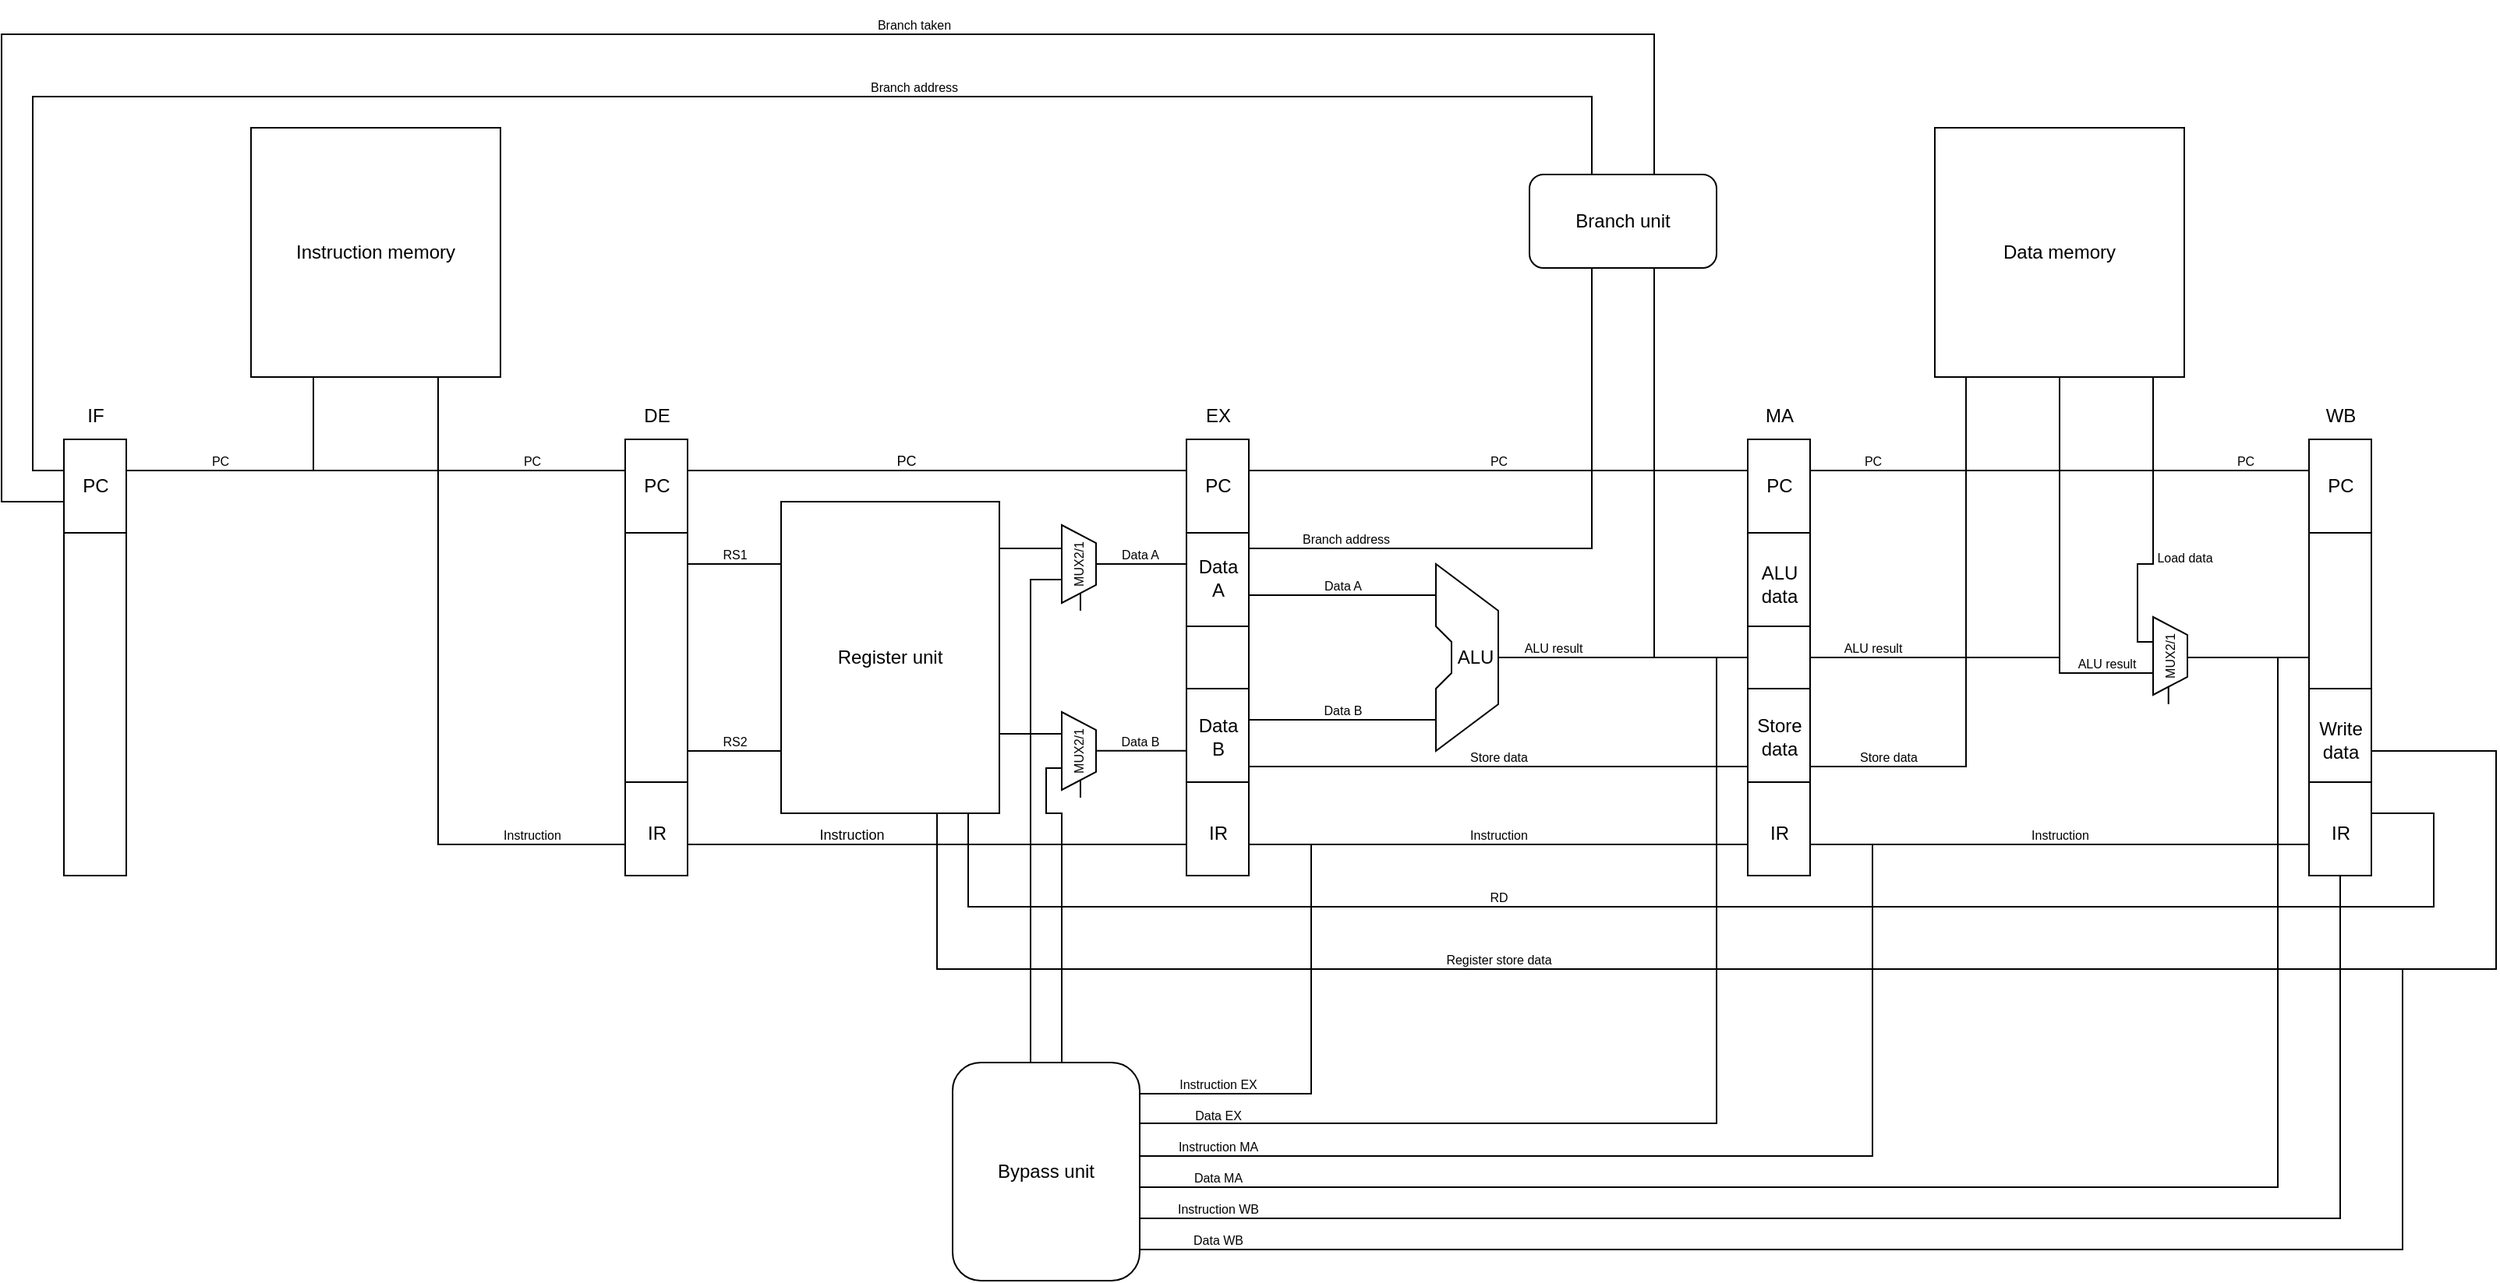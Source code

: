 <mxfile version="21.4.0" type="device">
  <diagram name="Page-1" id="dkRdcyzWB-hq2_BkCbYh">
    <mxGraphModel dx="464" dy="275" grid="1" gridSize="10" guides="1" tooltips="1" connect="1" arrows="1" fold="1" page="1" pageScale="3" pageWidth="1169" pageHeight="827" math="0" shadow="0">
      <root>
        <mxCell id="0" />
        <mxCell id="1" parent="0" />
        <mxCell id="Cf3jVZnJyaWvzG3tm_rI-6" value="Instruction memory" style="rounded=0;whiteSpace=wrap;html=1;" parent="1" vertex="1">
          <mxGeometry x="200" y="120" width="160" height="160" as="geometry" />
        </mxCell>
        <mxCell id="Cf3jVZnJyaWvzG3tm_rI-7" value="" style="rounded=0;whiteSpace=wrap;html=1;" parent="1" vertex="1">
          <mxGeometry x="80" y="320" width="40" height="280" as="geometry" />
        </mxCell>
        <mxCell id="Cf3jVZnJyaWvzG3tm_rI-8" value="" style="rounded=0;whiteSpace=wrap;html=1;" parent="1" vertex="1">
          <mxGeometry x="440" y="320" width="40" height="280" as="geometry" />
        </mxCell>
        <mxCell id="Cf3jVZnJyaWvzG3tm_rI-9" value="" style="rounded=0;whiteSpace=wrap;html=1;" parent="1" vertex="1">
          <mxGeometry x="800" y="320" width="40" height="280" as="geometry" />
        </mxCell>
        <mxCell id="Cf3jVZnJyaWvzG3tm_rI-10" value="" style="rounded=0;whiteSpace=wrap;html=1;" parent="1" vertex="1">
          <mxGeometry x="1160" y="320" width="40" height="280" as="geometry" />
        </mxCell>
        <mxCell id="Cf3jVZnJyaWvzG3tm_rI-11" value="" style="rounded=0;whiteSpace=wrap;html=1;" parent="1" vertex="1">
          <mxGeometry x="1520" y="320" width="40" height="280" as="geometry" />
        </mxCell>
        <mxCell id="Cf3jVZnJyaWvzG3tm_rI-12" value="Data memory" style="rounded=0;whiteSpace=wrap;html=1;" parent="1" vertex="1">
          <mxGeometry x="1280" y="120" width="160" height="160" as="geometry" />
        </mxCell>
        <mxCell id="Cf3jVZnJyaWvzG3tm_rI-14" value="" style="endArrow=none;html=1;rounded=0;entryX=0.25;entryY=1;entryDx=0;entryDy=0;" parent="1" target="Cf3jVZnJyaWvzG3tm_rI-6" edge="1">
          <mxGeometry width="50" height="50" relative="1" as="geometry">
            <mxPoint x="120" y="340" as="sourcePoint" />
            <mxPoint x="170" y="290" as="targetPoint" />
            <Array as="points">
              <mxPoint x="240" y="340" />
            </Array>
          </mxGeometry>
        </mxCell>
        <mxCell id="Cf3jVZnJyaWvzG3tm_rI-16" value="" style="endArrow=none;html=1;rounded=0;" parent="1" edge="1">
          <mxGeometry width="50" height="50" relative="1" as="geometry">
            <mxPoint x="440" y="580" as="sourcePoint" />
            <mxPoint x="320" y="280" as="targetPoint" />
            <Array as="points">
              <mxPoint x="320" y="580" />
            </Array>
          </mxGeometry>
        </mxCell>
        <mxCell id="Cf3jVZnJyaWvzG3tm_rI-18" value="" style="endArrow=none;html=1;rounded=0;" parent="1" edge="1">
          <mxGeometry width="50" height="50" relative="1" as="geometry">
            <mxPoint x="240" y="340" as="sourcePoint" />
            <mxPoint x="440" y="340" as="targetPoint" />
          </mxGeometry>
        </mxCell>
        <mxCell id="Cf3jVZnJyaWvzG3tm_rI-19" value="&lt;font style=&quot;font-size: 8px;&quot;&gt;PC&lt;/font&gt;" style="text;html=1;align=center;verticalAlign=middle;resizable=0;points=[];autosize=1;strokeColor=none;fillColor=none;" parent="1" vertex="1">
          <mxGeometry x="165" y="318" width="30" height="30" as="geometry" />
        </mxCell>
        <mxCell id="Cf3jVZnJyaWvzG3tm_rI-21" value="&lt;font style=&quot;font-size: 8px;&quot;&gt;PC&lt;/font&gt;" style="text;html=1;align=center;verticalAlign=middle;resizable=0;points=[];autosize=1;strokeColor=none;fillColor=none;" parent="1" vertex="1">
          <mxGeometry x="365" y="318" width="30" height="30" as="geometry" />
        </mxCell>
        <mxCell id="Cf3jVZnJyaWvzG3tm_rI-23" value="&lt;font style=&quot;font-size: 8px;&quot;&gt;Instruction&lt;/font&gt;" style="text;html=1;align=center;verticalAlign=middle;resizable=0;points=[];autosize=1;strokeColor=none;fillColor=none;" parent="1" vertex="1">
          <mxGeometry x="350" y="558" width="60" height="30" as="geometry" />
        </mxCell>
        <mxCell id="Cf3jVZnJyaWvzG3tm_rI-24" value="IF" style="text;html=1;align=center;verticalAlign=middle;resizable=0;points=[];autosize=1;strokeColor=none;fillColor=none;" parent="1" vertex="1">
          <mxGeometry x="85" y="290" width="30" height="30" as="geometry" />
        </mxCell>
        <mxCell id="Cf3jVZnJyaWvzG3tm_rI-25" value="DE" style="text;html=1;align=center;verticalAlign=middle;resizable=0;points=[];autosize=1;strokeColor=none;fillColor=none;" parent="1" vertex="1">
          <mxGeometry x="440" y="290" width="40" height="30" as="geometry" />
        </mxCell>
        <mxCell id="Cf3jVZnJyaWvzG3tm_rI-26" value="EX" style="text;html=1;align=center;verticalAlign=middle;resizable=0;points=[];autosize=1;strokeColor=none;fillColor=none;" parent="1" vertex="1">
          <mxGeometry x="800" y="290" width="40" height="30" as="geometry" />
        </mxCell>
        <mxCell id="Cf3jVZnJyaWvzG3tm_rI-27" value="MA" style="text;html=1;align=center;verticalAlign=middle;resizable=0;points=[];autosize=1;strokeColor=none;fillColor=none;" parent="1" vertex="1">
          <mxGeometry x="1160" y="290" width="40" height="30" as="geometry" />
        </mxCell>
        <mxCell id="Cf3jVZnJyaWvzG3tm_rI-28" value="WB" style="text;html=1;align=center;verticalAlign=middle;resizable=0;points=[];autosize=1;strokeColor=none;fillColor=none;" parent="1" vertex="1">
          <mxGeometry x="1520" y="290" width="40" height="30" as="geometry" />
        </mxCell>
        <mxCell id="Cf3jVZnJyaWvzG3tm_rI-29" value="Register unit" style="rounded=0;whiteSpace=wrap;html=1;" parent="1" vertex="1">
          <mxGeometry x="540" y="360" width="140" height="200" as="geometry" />
        </mxCell>
        <mxCell id="Cf3jVZnJyaWvzG3tm_rI-30" value="" style="endArrow=none;html=1;rounded=0;" parent="1" edge="1">
          <mxGeometry width="50" height="50" relative="1" as="geometry">
            <mxPoint x="480" y="340" as="sourcePoint" />
            <mxPoint x="800" y="340" as="targetPoint" />
          </mxGeometry>
        </mxCell>
        <mxCell id="Cf3jVZnJyaWvzG3tm_rI-31" value="&lt;font style=&quot;font-size: 9px;&quot;&gt;PC&lt;/font&gt;" style="text;html=1;align=center;verticalAlign=middle;resizable=0;points=[];autosize=1;strokeColor=none;fillColor=none;" parent="1" vertex="1">
          <mxGeometry x="600" y="318" width="40" height="30" as="geometry" />
        </mxCell>
        <mxCell id="Cf3jVZnJyaWvzG3tm_rI-32" value="" style="endArrow=none;html=1;rounded=0;" parent="1" edge="1">
          <mxGeometry width="50" height="50" relative="1" as="geometry">
            <mxPoint x="480" y="580" as="sourcePoint" />
            <mxPoint x="800" y="580" as="targetPoint" />
          </mxGeometry>
        </mxCell>
        <mxCell id="Cf3jVZnJyaWvzG3tm_rI-33" value="&lt;font style=&quot;font-size: 9px;&quot;&gt;Instruction&lt;/font&gt;" style="text;html=1;align=center;verticalAlign=middle;resizable=0;points=[];autosize=1;strokeColor=none;fillColor=none;" parent="1" vertex="1">
          <mxGeometry x="550" y="558" width="70" height="30" as="geometry" />
        </mxCell>
        <mxCell id="Cf3jVZnJyaWvzG3tm_rI-34" value="" style="endArrow=none;html=1;rounded=0;" parent="1" edge="1">
          <mxGeometry width="50" height="50" relative="1" as="geometry">
            <mxPoint x="480" y="400" as="sourcePoint" />
            <mxPoint x="540" y="400" as="targetPoint" />
          </mxGeometry>
        </mxCell>
        <mxCell id="Cf3jVZnJyaWvzG3tm_rI-35" value="" style="endArrow=none;html=1;rounded=0;" parent="1" edge="1">
          <mxGeometry width="50" height="50" relative="1" as="geometry">
            <mxPoint x="480" y="520" as="sourcePoint" />
            <mxPoint x="540" y="520" as="targetPoint" />
          </mxGeometry>
        </mxCell>
        <mxCell id="Cf3jVZnJyaWvzG3tm_rI-36" value="&lt;font style=&quot;font-size: 8px;&quot;&gt;RS1&lt;/font&gt;" style="text;html=1;align=center;verticalAlign=middle;resizable=0;points=[];autosize=1;strokeColor=none;fillColor=none;" parent="1" vertex="1">
          <mxGeometry x="490" y="378" width="40" height="30" as="geometry" />
        </mxCell>
        <mxCell id="Cf3jVZnJyaWvzG3tm_rI-38" value="&lt;font style=&quot;&quot;&gt;&lt;font style=&quot;font-size: 8px;&quot;&gt;RS2&lt;/font&gt;&lt;br&gt;&lt;/font&gt;" style="text;html=1;align=center;verticalAlign=middle;resizable=0;points=[];autosize=1;strokeColor=none;fillColor=none;" parent="1" vertex="1">
          <mxGeometry x="490" y="498" width="40" height="30" as="geometry" />
        </mxCell>
        <mxCell id="Cf3jVZnJyaWvzG3tm_rI-39" value="" style="endArrow=none;html=1;rounded=0;" parent="1" edge="1">
          <mxGeometry width="50" height="50" relative="1" as="geometry">
            <mxPoint x="1560" y="520" as="sourcePoint" />
            <mxPoint x="640" y="560" as="targetPoint" />
            <Array as="points">
              <mxPoint x="1640" y="520" />
              <mxPoint x="1640" y="660" />
              <mxPoint x="1090" y="660" />
              <mxPoint x="640" y="660" />
            </Array>
          </mxGeometry>
        </mxCell>
        <mxCell id="Cf3jVZnJyaWvzG3tm_rI-43" value="" style="endArrow=none;html=1;rounded=0;fillColor=#E6E6E6;" parent="1" edge="1">
          <mxGeometry width="50" height="50" relative="1" as="geometry">
            <mxPoint x="970" y="460" as="sourcePoint" />
            <mxPoint x="970" y="460" as="targetPoint" />
            <Array as="points">
              <mxPoint x="970" y="470" />
              <mxPoint x="960" y="480" />
              <mxPoint x="960" y="520" />
              <mxPoint x="1000" y="490" />
              <mxPoint x="1000" y="430" />
              <mxPoint x="960" y="400" />
              <mxPoint x="960" y="440" />
              <mxPoint x="970" y="450" />
            </Array>
          </mxGeometry>
        </mxCell>
        <mxCell id="Cf3jVZnJyaWvzG3tm_rI-45" value="" style="endArrow=none;html=1;rounded=0;" parent="1" edge="1">
          <mxGeometry width="50" height="50" relative="1" as="geometry">
            <mxPoint x="840" y="420" as="sourcePoint" />
            <mxPoint x="960" y="420" as="targetPoint" />
          </mxGeometry>
        </mxCell>
        <mxCell id="Cf3jVZnJyaWvzG3tm_rI-46" value="" style="endArrow=none;html=1;rounded=0;" parent="1" edge="1">
          <mxGeometry width="50" height="50" relative="1" as="geometry">
            <mxPoint x="840" y="500" as="sourcePoint" />
            <mxPoint x="960" y="500" as="targetPoint" />
          </mxGeometry>
        </mxCell>
        <mxCell id="Cf3jVZnJyaWvzG3tm_rI-47" value="" style="endArrow=none;html=1;rounded=0;" parent="1" edge="1">
          <mxGeometry width="50" height="50" relative="1" as="geometry">
            <mxPoint x="660" y="560" as="sourcePoint" />
            <mxPoint x="1560" y="560" as="targetPoint" />
            <Array as="points">
              <mxPoint x="660" y="620" />
              <mxPoint x="1600" y="620" />
              <mxPoint x="1600" y="560" />
            </Array>
          </mxGeometry>
        </mxCell>
        <mxCell id="Cf3jVZnJyaWvzG3tm_rI-48" value="" style="endArrow=none;html=1;rounded=0;" parent="1" edge="1">
          <mxGeometry width="50" height="50" relative="1" as="geometry">
            <mxPoint x="1000" y="460" as="sourcePoint" />
            <mxPoint x="1160" y="460" as="targetPoint" />
          </mxGeometry>
        </mxCell>
        <mxCell id="Cf3jVZnJyaWvzG3tm_rI-49" value="&lt;font style=&quot;font-size: 8px;&quot;&gt;Data A&lt;/font&gt;" style="text;html=1;align=center;verticalAlign=middle;resizable=0;points=[];autosize=1;strokeColor=none;fillColor=none;" parent="1" vertex="1">
          <mxGeometry x="875" y="398" width="50" height="30" as="geometry" />
        </mxCell>
        <mxCell id="Cf3jVZnJyaWvzG3tm_rI-51" value="&lt;font style=&quot;font-size: 8px;&quot;&gt;Data B&lt;/font&gt;" style="text;html=1;align=center;verticalAlign=middle;resizable=0;points=[];autosize=1;strokeColor=none;fillColor=none;" parent="1" vertex="1">
          <mxGeometry x="875" y="478" width="50" height="30" as="geometry" />
        </mxCell>
        <mxCell id="Cf3jVZnJyaWvzG3tm_rI-52" value="" style="endArrow=none;html=1;rounded=0;" parent="1" edge="1">
          <mxGeometry width="50" height="50" relative="1" as="geometry">
            <mxPoint x="840" y="530" as="sourcePoint" />
            <mxPoint x="1160" y="530" as="targetPoint" />
          </mxGeometry>
        </mxCell>
        <mxCell id="Cf3jVZnJyaWvzG3tm_rI-53" value="&lt;font style=&quot;font-size: 8px;&quot;&gt;Store data&lt;/font&gt;" style="text;html=1;align=center;verticalAlign=middle;resizable=0;points=[];autosize=1;strokeColor=none;fillColor=none;" parent="1" vertex="1">
          <mxGeometry x="970" y="508" width="60" height="30" as="geometry" />
        </mxCell>
        <mxCell id="Cf3jVZnJyaWvzG3tm_rI-54" value="" style="endArrow=none;html=1;rounded=0;" parent="1" edge="1">
          <mxGeometry width="50" height="50" relative="1" as="geometry">
            <mxPoint x="840" y="580" as="sourcePoint" />
            <mxPoint x="1160" y="580" as="targetPoint" />
          </mxGeometry>
        </mxCell>
        <mxCell id="Cf3jVZnJyaWvzG3tm_rI-55" value="&lt;font style=&quot;font-size: 8px;&quot;&gt;Instruction&lt;/font&gt;" style="text;html=1;align=center;verticalAlign=middle;resizable=0;points=[];autosize=1;strokeColor=none;fillColor=none;" parent="1" vertex="1">
          <mxGeometry x="970" y="558" width="60" height="30" as="geometry" />
        </mxCell>
        <mxCell id="Cf3jVZnJyaWvzG3tm_rI-56" value="" style="endArrow=none;html=1;rounded=0;" parent="1" edge="1">
          <mxGeometry width="50" height="50" relative="1" as="geometry">
            <mxPoint x="840" y="340" as="sourcePoint" />
            <mxPoint x="1160" y="340" as="targetPoint" />
          </mxGeometry>
        </mxCell>
        <mxCell id="Cf3jVZnJyaWvzG3tm_rI-57" value="ALU" style="text;html=1;align=center;verticalAlign=middle;resizable=0;points=[];autosize=1;strokeColor=none;fillColor=none;" parent="1" vertex="1">
          <mxGeometry x="960" y="445" width="50" height="30" as="geometry" />
        </mxCell>
        <mxCell id="Cf3jVZnJyaWvzG3tm_rI-59" value="&lt;font style=&quot;font-size: 8px;&quot;&gt;PC&lt;/font&gt;" style="text;html=1;align=center;verticalAlign=middle;resizable=0;points=[];autosize=1;strokeColor=none;fillColor=none;" parent="1" vertex="1">
          <mxGeometry x="985" y="318" width="30" height="30" as="geometry" />
        </mxCell>
        <mxCell id="Cf3jVZnJyaWvzG3tm_rI-60" value="Branch unit" style="rounded=1;whiteSpace=wrap;html=1;" parent="1" vertex="1">
          <mxGeometry x="1020" y="150" width="120" height="60" as="geometry" />
        </mxCell>
        <mxCell id="Cf3jVZnJyaWvzG3tm_rI-61" value="" style="endArrow=none;html=1;rounded=0;" parent="1" edge="1">
          <mxGeometry width="50" height="50" relative="1" as="geometry">
            <mxPoint x="840" y="390" as="sourcePoint" />
            <mxPoint x="1060" y="210" as="targetPoint" />
            <Array as="points">
              <mxPoint x="1060" y="390" />
            </Array>
          </mxGeometry>
        </mxCell>
        <mxCell id="Cf3jVZnJyaWvzG3tm_rI-62" value="&lt;font style=&quot;font-size: 8px;&quot;&gt;ALU result&lt;/font&gt;" style="text;html=1;align=center;verticalAlign=middle;resizable=0;points=[];autosize=1;strokeColor=none;fillColor=none;" parent="1" vertex="1">
          <mxGeometry x="1005" y="438" width="60" height="30" as="geometry" />
        </mxCell>
        <mxCell id="Cf3jVZnJyaWvzG3tm_rI-64" value="" style="endArrow=none;html=1;rounded=0;" parent="1" edge="1">
          <mxGeometry width="50" height="50" relative="1" as="geometry">
            <mxPoint x="1100" y="460" as="sourcePoint" />
            <mxPoint x="1100" y="210" as="targetPoint" />
          </mxGeometry>
        </mxCell>
        <mxCell id="Cf3jVZnJyaWvzG3tm_rI-65" value="" style="endArrow=none;html=1;rounded=0;" parent="1" edge="1">
          <mxGeometry width="50" height="50" relative="1" as="geometry">
            <mxPoint x="80" y="340" as="sourcePoint" />
            <mxPoint x="1060" y="150" as="targetPoint" />
            <Array as="points">
              <mxPoint x="60" y="340" />
              <mxPoint x="60" y="100" />
              <mxPoint x="560" y="100" />
              <mxPoint x="1060" y="100" />
            </Array>
          </mxGeometry>
        </mxCell>
        <mxCell id="Cf3jVZnJyaWvzG3tm_rI-66" value="" style="endArrow=none;html=1;rounded=0;" parent="1" edge="1">
          <mxGeometry width="50" height="50" relative="1" as="geometry">
            <mxPoint x="80" y="360" as="sourcePoint" />
            <mxPoint x="1100" y="150" as="targetPoint" />
            <Array as="points">
              <mxPoint x="40" y="360" />
              <mxPoint x="40" y="60" />
              <mxPoint x="1100" y="60" />
            </Array>
          </mxGeometry>
        </mxCell>
        <mxCell id="Cf3jVZnJyaWvzG3tm_rI-67" value="&lt;font style=&quot;font-size: 8px;&quot;&gt;Branch taken&lt;/font&gt;" style="text;html=1;align=center;verticalAlign=middle;resizable=0;points=[];autosize=1;strokeColor=none;fillColor=none;" parent="1" vertex="1">
          <mxGeometry x="590" y="38" width="70" height="30" as="geometry" />
        </mxCell>
        <mxCell id="Cf3jVZnJyaWvzG3tm_rI-69" value="&lt;font style=&quot;font-size: 8px;&quot;&gt;Branch address&lt;/font&gt;" style="text;html=1;align=center;verticalAlign=middle;resizable=0;points=[];autosize=1;strokeColor=none;fillColor=none;" parent="1" vertex="1">
          <mxGeometry x="585" y="78" width="80" height="30" as="geometry" />
        </mxCell>
        <mxCell id="Cf3jVZnJyaWvzG3tm_rI-70" value="&lt;font style=&quot;font-size: 8px;&quot;&gt;Branch address&lt;/font&gt;" style="text;html=1;align=center;verticalAlign=middle;resizable=0;points=[];autosize=1;strokeColor=none;fillColor=none;" parent="1" vertex="1">
          <mxGeometry x="862" y="368" width="80" height="30" as="geometry" />
        </mxCell>
        <mxCell id="Cf3jVZnJyaWvzG3tm_rI-71" value="" style="endArrow=none;html=1;rounded=0;" parent="1" edge="1">
          <mxGeometry width="50" height="50" relative="1" as="geometry">
            <mxPoint x="1200" y="580" as="sourcePoint" />
            <mxPoint x="1520" y="580" as="targetPoint" />
          </mxGeometry>
        </mxCell>
        <mxCell id="Cf3jVZnJyaWvzG3tm_rI-72" value="&lt;font style=&quot;font-size: 8px;&quot;&gt;Instruction&lt;/font&gt;" style="text;html=1;align=center;verticalAlign=middle;resizable=0;points=[];autosize=1;strokeColor=none;fillColor=none;" parent="1" vertex="1">
          <mxGeometry x="1330" y="558" width="60" height="30" as="geometry" />
        </mxCell>
        <mxCell id="Cf3jVZnJyaWvzG3tm_rI-73" value="MUX2/1" style="verticalLabelPosition=middle;verticalAlign=middle;html=1;shape=trapezoid;perimeter=trapezoidPerimeter;whiteSpace=wrap;size=0.23;arcSize=10;flipV=1;labelPosition=center;align=center;rotation=-90;fontSize=8;" parent="1" vertex="1">
          <mxGeometry x="706" y="389" width="50" height="22" as="geometry" />
        </mxCell>
        <mxCell id="Cf3jVZnJyaWvzG3tm_rI-74" value="" style="endArrow=none;html=1;rounded=0;" parent="1" edge="1">
          <mxGeometry width="50" height="50" relative="1" as="geometry">
            <mxPoint x="680" y="390" as="sourcePoint" />
            <mxPoint x="720" y="390" as="targetPoint" />
          </mxGeometry>
        </mxCell>
        <mxCell id="Cf3jVZnJyaWvzG3tm_rI-75" value="" style="endArrow=none;html=1;rounded=0;" parent="1" edge="1">
          <mxGeometry width="50" height="50" relative="1" as="geometry">
            <mxPoint x="742" y="400" as="sourcePoint" />
            <mxPoint x="800" y="400" as="targetPoint" />
          </mxGeometry>
        </mxCell>
        <mxCell id="Cf3jVZnJyaWvzG3tm_rI-76" value="MUX2/1" style="verticalLabelPosition=middle;verticalAlign=middle;html=1;shape=trapezoid;perimeter=trapezoidPerimeter;whiteSpace=wrap;size=0.23;arcSize=10;flipV=1;labelPosition=center;align=center;rotation=-90;fontSize=8;" parent="1" vertex="1">
          <mxGeometry x="706" y="509" width="50" height="22" as="geometry" />
        </mxCell>
        <mxCell id="Cf3jVZnJyaWvzG3tm_rI-77" value="" style="endArrow=none;html=1;rounded=0;" parent="1" edge="1">
          <mxGeometry width="50" height="50" relative="1" as="geometry">
            <mxPoint x="742" y="519.89" as="sourcePoint" />
            <mxPoint x="800" y="519.89" as="targetPoint" />
          </mxGeometry>
        </mxCell>
        <mxCell id="Cf3jVZnJyaWvzG3tm_rI-78" value="" style="endArrow=none;html=1;rounded=0;" parent="1" edge="1">
          <mxGeometry width="50" height="50" relative="1" as="geometry">
            <mxPoint x="680" y="509" as="sourcePoint" />
            <mxPoint x="720" y="509" as="targetPoint" />
          </mxGeometry>
        </mxCell>
        <mxCell id="Cf3jVZnJyaWvzG3tm_rI-79" value="" style="endArrow=none;html=1;rounded=0;" parent="1" edge="1">
          <mxGeometry width="50" height="50" relative="1" as="geometry">
            <mxPoint x="732" y="430" as="sourcePoint" />
            <mxPoint x="732" y="419" as="targetPoint" />
          </mxGeometry>
        </mxCell>
        <mxCell id="Cf3jVZnJyaWvzG3tm_rI-80" value="" style="endArrow=none;html=1;rounded=0;" parent="1" edge="1">
          <mxGeometry width="50" height="50" relative="1" as="geometry">
            <mxPoint x="732" y="550" as="sourcePoint" />
            <mxPoint x="732" y="539" as="targetPoint" />
          </mxGeometry>
        </mxCell>
        <mxCell id="Cf3jVZnJyaWvzG3tm_rI-81" value="" style="endArrow=none;html=1;rounded=0;" parent="1" edge="1">
          <mxGeometry width="50" height="50" relative="1" as="geometry">
            <mxPoint x="700" y="720" as="sourcePoint" />
            <mxPoint x="720" y="410" as="targetPoint" />
            <Array as="points">
              <mxPoint x="700" y="410" />
            </Array>
          </mxGeometry>
        </mxCell>
        <mxCell id="Cf3jVZnJyaWvzG3tm_rI-82" value="" style="endArrow=none;html=1;rounded=0;" parent="1" edge="1">
          <mxGeometry width="50" height="50" relative="1" as="geometry">
            <mxPoint x="720" y="720" as="sourcePoint" />
            <mxPoint x="720" y="531" as="targetPoint" />
            <Array as="points">
              <mxPoint x="720" y="560" />
              <mxPoint x="710" y="560" />
              <mxPoint x="710" y="531" />
              <mxPoint x="720" y="531" />
            </Array>
          </mxGeometry>
        </mxCell>
        <mxCell id="Cf3jVZnJyaWvzG3tm_rI-84" value="&lt;font style=&quot;font-size: 8px;&quot;&gt;Data A&lt;/font&gt;" style="text;html=1;align=center;verticalAlign=middle;resizable=0;points=[];autosize=1;strokeColor=none;fillColor=none;" parent="1" vertex="1">
          <mxGeometry x="745" y="378" width="50" height="30" as="geometry" />
        </mxCell>
        <mxCell id="Cf3jVZnJyaWvzG3tm_rI-85" value="&lt;font style=&quot;font-size: 8px;&quot;&gt;Data B&lt;/font&gt;" style="text;html=1;align=center;verticalAlign=middle;resizable=0;points=[];autosize=1;strokeColor=none;fillColor=none;" parent="1" vertex="1">
          <mxGeometry x="745" y="498" width="50" height="30" as="geometry" />
        </mxCell>
        <mxCell id="Cf3jVZnJyaWvzG3tm_rI-88" value="Bypass unit" style="rounded=1;whiteSpace=wrap;html=1;" parent="1" vertex="1">
          <mxGeometry x="650" y="720" width="120" height="140" as="geometry" />
        </mxCell>
        <mxCell id="Cf3jVZnJyaWvzG3tm_rI-89" value="" style="endArrow=none;html=1;rounded=0;" parent="1" edge="1">
          <mxGeometry width="50" height="50" relative="1" as="geometry">
            <mxPoint x="1200" y="340" as="sourcePoint" />
            <mxPoint x="1520" y="340" as="targetPoint" />
          </mxGeometry>
        </mxCell>
        <mxCell id="Cf3jVZnJyaWvzG3tm_rI-90" value="&lt;font style=&quot;font-size: 8px;&quot;&gt;PC&lt;/font&gt;" style="text;html=1;align=center;verticalAlign=middle;resizable=0;points=[];autosize=1;strokeColor=none;fillColor=none;" parent="1" vertex="1">
          <mxGeometry x="1225" y="318" width="30" height="30" as="geometry" />
        </mxCell>
        <mxCell id="Cf3jVZnJyaWvzG3tm_rI-91" value="" style="endArrow=none;html=1;rounded=0;" parent="1" edge="1">
          <mxGeometry width="50" height="50" relative="1" as="geometry">
            <mxPoint x="1200" y="530" as="sourcePoint" />
            <mxPoint x="1300" y="280" as="targetPoint" />
            <Array as="points">
              <mxPoint x="1300" y="530" />
            </Array>
          </mxGeometry>
        </mxCell>
        <mxCell id="Cf3jVZnJyaWvzG3tm_rI-92" value="&lt;font style=&quot;font-size: 8px;&quot;&gt;Store data&lt;/font&gt;" style="text;html=1;align=center;verticalAlign=middle;resizable=0;points=[];autosize=1;strokeColor=none;fillColor=none;" parent="1" vertex="1">
          <mxGeometry x="1220" y="508" width="60" height="30" as="geometry" />
        </mxCell>
        <mxCell id="Cf3jVZnJyaWvzG3tm_rI-93" value="" style="endArrow=none;html=1;rounded=0;" parent="1" edge="1">
          <mxGeometry width="50" height="50" relative="1" as="geometry">
            <mxPoint x="1420" y="450" as="sourcePoint" />
            <mxPoint x="1420" y="280" as="targetPoint" />
            <Array as="points">
              <mxPoint x="1410" y="450" />
              <mxPoint x="1410" y="400" />
              <mxPoint x="1420" y="400" />
            </Array>
          </mxGeometry>
        </mxCell>
        <mxCell id="Cf3jVZnJyaWvzG3tm_rI-94" value="&lt;font style=&quot;font-size: 8px;&quot;&gt;Load data&lt;/font&gt;" style="text;html=1;align=center;verticalAlign=middle;resizable=0;points=[];autosize=1;strokeColor=none;fillColor=none;" parent="1" vertex="1">
          <mxGeometry x="1410" y="380" width="60" height="30" as="geometry" />
        </mxCell>
        <mxCell id="Cf3jVZnJyaWvzG3tm_rI-95" value="MUX2/1" style="verticalLabelPosition=middle;verticalAlign=middle;html=1;shape=trapezoid;perimeter=trapezoidPerimeter;whiteSpace=wrap;size=0.23;arcSize=10;flipV=1;labelPosition=center;align=center;rotation=-90;fontSize=8;" parent="1" vertex="1">
          <mxGeometry x="1406" y="448" width="50" height="22" as="geometry" />
        </mxCell>
        <mxCell id="Cf3jVZnJyaWvzG3tm_rI-96" value="" style="endArrow=none;html=1;rounded=0;" parent="1" edge="1">
          <mxGeometry width="50" height="50" relative="1" as="geometry">
            <mxPoint x="1200" y="460" as="sourcePoint" />
            <mxPoint x="1420" y="470" as="targetPoint" />
            <Array as="points">
              <mxPoint x="1360" y="460" />
              <mxPoint x="1360" y="470" />
            </Array>
          </mxGeometry>
        </mxCell>
        <mxCell id="Cf3jVZnJyaWvzG3tm_rI-97" value="&lt;font style=&quot;font-size: 8px;&quot;&gt;ALU result&lt;/font&gt;" style="text;html=1;align=center;verticalAlign=middle;resizable=0;points=[];autosize=1;strokeColor=none;fillColor=none;" parent="1" vertex="1">
          <mxGeometry x="1360" y="448" width="60" height="30" as="geometry" />
        </mxCell>
        <mxCell id="Cf3jVZnJyaWvzG3tm_rI-98" value="" style="endArrow=none;html=1;rounded=0;" parent="1" edge="1">
          <mxGeometry width="50" height="50" relative="1" as="geometry">
            <mxPoint x="1360" y="460" as="sourcePoint" />
            <mxPoint x="1360" y="280" as="targetPoint" />
          </mxGeometry>
        </mxCell>
        <mxCell id="Cf3jVZnJyaWvzG3tm_rI-99" value="&lt;font style=&quot;font-size: 8px;&quot;&gt;PC&lt;/font&gt;" style="text;html=1;align=center;verticalAlign=middle;resizable=0;points=[];autosize=1;strokeColor=none;fillColor=none;" parent="1" vertex="1">
          <mxGeometry x="1464" y="318" width="30" height="30" as="geometry" />
        </mxCell>
        <mxCell id="Cf3jVZnJyaWvzG3tm_rI-101" value="" style="endArrow=none;html=1;rounded=0;" parent="1" edge="1">
          <mxGeometry width="50" height="50" relative="1" as="geometry">
            <mxPoint x="1442" y="460" as="sourcePoint" />
            <mxPoint x="1520" y="460" as="targetPoint" />
          </mxGeometry>
        </mxCell>
        <mxCell id="Cf3jVZnJyaWvzG3tm_rI-102" value="&lt;font style=&quot;font-size: 8px;&quot;&gt;ALU result&lt;/font&gt;" style="text;html=1;align=center;verticalAlign=middle;resizable=0;points=[];autosize=1;strokeColor=none;fillColor=none;" parent="1" vertex="1">
          <mxGeometry x="1210" y="438" width="60" height="30" as="geometry" />
        </mxCell>
        <mxCell id="Cf3jVZnJyaWvzG3tm_rI-103" value="" style="endArrow=none;html=1;rounded=0;" parent="1" edge="1">
          <mxGeometry width="50" height="50" relative="1" as="geometry">
            <mxPoint x="770" y="740" as="sourcePoint" />
            <mxPoint x="880" y="580" as="targetPoint" />
            <Array as="points">
              <mxPoint x="880" y="740" />
            </Array>
          </mxGeometry>
        </mxCell>
        <mxCell id="Cf3jVZnJyaWvzG3tm_rI-104" value="" style="endArrow=none;html=1;rounded=0;" parent="1" edge="1">
          <mxGeometry width="50" height="50" relative="1" as="geometry">
            <mxPoint x="770" y="759" as="sourcePoint" />
            <mxPoint x="1140" y="460" as="targetPoint" />
            <Array as="points">
              <mxPoint x="1140" y="759" />
            </Array>
          </mxGeometry>
        </mxCell>
        <mxCell id="Cf3jVZnJyaWvzG3tm_rI-105" value="" style="endArrow=none;html=1;rounded=0;" parent="1" edge="1">
          <mxGeometry width="50" height="50" relative="1" as="geometry">
            <mxPoint x="770" y="780" as="sourcePoint" />
            <mxPoint x="1240" y="580" as="targetPoint" />
            <Array as="points">
              <mxPoint x="1240" y="780" />
            </Array>
          </mxGeometry>
        </mxCell>
        <mxCell id="Cf3jVZnJyaWvzG3tm_rI-106" value="" style="endArrow=none;html=1;rounded=0;" parent="1" edge="1">
          <mxGeometry width="50" height="50" relative="1" as="geometry">
            <mxPoint x="770" y="800" as="sourcePoint" />
            <mxPoint x="1500" y="460" as="targetPoint" />
            <Array as="points">
              <mxPoint x="1500" y="800" />
            </Array>
          </mxGeometry>
        </mxCell>
        <mxCell id="Cf3jVZnJyaWvzG3tm_rI-107" value="&lt;font style=&quot;font-size: 8px;&quot;&gt;RD&lt;/font&gt;" style="text;html=1;align=center;verticalAlign=middle;resizable=0;points=[];autosize=1;strokeColor=none;fillColor=none;" parent="1" vertex="1">
          <mxGeometry x="980" y="598" width="40" height="30" as="geometry" />
        </mxCell>
        <mxCell id="Cf3jVZnJyaWvzG3tm_rI-108" value="&lt;font style=&quot;font-size: 8px;&quot;&gt;Register store data&lt;/font&gt;" style="text;html=1;align=center;verticalAlign=middle;resizable=0;points=[];autosize=1;strokeColor=none;fillColor=none;" parent="1" vertex="1">
          <mxGeometry x="955" y="638" width="90" height="30" as="geometry" />
        </mxCell>
        <mxCell id="Cf3jVZnJyaWvzG3tm_rI-109" value="" style="endArrow=none;html=1;rounded=0;" parent="1" edge="1">
          <mxGeometry width="50" height="50" relative="1" as="geometry">
            <mxPoint x="770" y="820" as="sourcePoint" />
            <mxPoint x="1540" y="600" as="targetPoint" />
            <Array as="points">
              <mxPoint x="1540" y="820" />
            </Array>
          </mxGeometry>
        </mxCell>
        <mxCell id="Cf3jVZnJyaWvzG3tm_rI-110" value="" style="endArrow=none;html=1;rounded=0;" parent="1" edge="1">
          <mxGeometry width="50" height="50" relative="1" as="geometry">
            <mxPoint x="770" y="840" as="sourcePoint" />
            <mxPoint x="1580" y="660" as="targetPoint" />
            <Array as="points">
              <mxPoint x="1580" y="840" />
            </Array>
          </mxGeometry>
        </mxCell>
        <mxCell id="Cf3jVZnJyaWvzG3tm_rI-111" value="&lt;font style=&quot;font-size: 8px;&quot;&gt;Instruction EX&lt;/font&gt;" style="text;html=1;align=center;verticalAlign=middle;resizable=0;points=[];autosize=1;strokeColor=none;fillColor=none;" parent="1" vertex="1">
          <mxGeometry x="785" y="718" width="70" height="30" as="geometry" />
        </mxCell>
        <mxCell id="Cf3jVZnJyaWvzG3tm_rI-112" value="&lt;font style=&quot;font-size: 8px;&quot;&gt;Instruction MA&lt;/font&gt;" style="text;html=1;align=center;verticalAlign=middle;resizable=0;points=[];autosize=1;strokeColor=none;fillColor=none;" parent="1" vertex="1">
          <mxGeometry x="785" y="758" width="70" height="30" as="geometry" />
        </mxCell>
        <mxCell id="Cf3jVZnJyaWvzG3tm_rI-113" value="&lt;font style=&quot;font-size: 8px;&quot;&gt;Instruction WB&lt;/font&gt;" style="text;html=1;align=center;verticalAlign=middle;resizable=0;points=[];autosize=1;strokeColor=none;fillColor=none;" parent="1" vertex="1">
          <mxGeometry x="780" y="798" width="80" height="30" as="geometry" />
        </mxCell>
        <mxCell id="Cf3jVZnJyaWvzG3tm_rI-114" value="&lt;font style=&quot;font-size: 8px;&quot;&gt;Data EX&lt;/font&gt;" style="text;html=1;align=center;verticalAlign=middle;resizable=0;points=[];autosize=1;strokeColor=none;fillColor=none;" parent="1" vertex="1">
          <mxGeometry x="795" y="738" width="50" height="30" as="geometry" />
        </mxCell>
        <mxCell id="Cf3jVZnJyaWvzG3tm_rI-115" value="&lt;font style=&quot;font-size: 8px;&quot;&gt;Data MA&lt;/font&gt;" style="text;html=1;align=center;verticalAlign=middle;resizable=0;points=[];autosize=1;strokeColor=none;fillColor=none;" parent="1" vertex="1">
          <mxGeometry x="795" y="778" width="50" height="30" as="geometry" />
        </mxCell>
        <mxCell id="Cf3jVZnJyaWvzG3tm_rI-117" value="&lt;font style=&quot;font-size: 8px;&quot;&gt;Data WB&lt;/font&gt;" style="text;html=1;align=center;verticalAlign=middle;resizable=0;points=[];autosize=1;strokeColor=none;fillColor=none;" parent="1" vertex="1">
          <mxGeometry x="790" y="818" width="60" height="30" as="geometry" />
        </mxCell>
        <mxCell id="Cf3jVZnJyaWvzG3tm_rI-118" value="" style="endArrow=none;html=1;rounded=0;" parent="1" edge="1">
          <mxGeometry width="50" height="50" relative="1" as="geometry">
            <mxPoint x="80" y="380" as="sourcePoint" />
            <mxPoint x="120" y="380" as="targetPoint" />
          </mxGeometry>
        </mxCell>
        <mxCell id="Cf3jVZnJyaWvzG3tm_rI-119" value="PC" style="text;html=1;align=center;verticalAlign=middle;resizable=0;points=[];autosize=1;strokeColor=none;fillColor=none;" parent="1" vertex="1">
          <mxGeometry x="80" y="335" width="40" height="30" as="geometry" />
        </mxCell>
        <mxCell id="Cf3jVZnJyaWvzG3tm_rI-120" value="" style="endArrow=none;html=1;rounded=0;" parent="1" edge="1">
          <mxGeometry width="50" height="50" relative="1" as="geometry">
            <mxPoint x="440" y="380" as="sourcePoint" />
            <mxPoint x="480" y="380" as="targetPoint" />
          </mxGeometry>
        </mxCell>
        <mxCell id="Cf3jVZnJyaWvzG3tm_rI-121" value="PC" style="text;html=1;align=center;verticalAlign=middle;resizable=0;points=[];autosize=1;strokeColor=none;fillColor=none;" parent="1" vertex="1">
          <mxGeometry x="440" y="335" width="40" height="30" as="geometry" />
        </mxCell>
        <mxCell id="Cf3jVZnJyaWvzG3tm_rI-122" value="" style="endArrow=none;html=1;rounded=0;" parent="1" edge="1">
          <mxGeometry width="50" height="50" relative="1" as="geometry">
            <mxPoint x="800" y="380" as="sourcePoint" />
            <mxPoint x="840" y="380" as="targetPoint" />
          </mxGeometry>
        </mxCell>
        <mxCell id="Cf3jVZnJyaWvzG3tm_rI-123" value="PC" style="text;html=1;align=center;verticalAlign=middle;resizable=0;points=[];autosize=1;strokeColor=none;fillColor=none;" parent="1" vertex="1">
          <mxGeometry x="800" y="335" width="40" height="30" as="geometry" />
        </mxCell>
        <mxCell id="Cf3jVZnJyaWvzG3tm_rI-124" value="" style="endArrow=none;html=1;rounded=0;" parent="1" edge="1">
          <mxGeometry width="50" height="50" relative="1" as="geometry">
            <mxPoint x="1160" y="380" as="sourcePoint" />
            <mxPoint x="1200" y="380" as="targetPoint" />
          </mxGeometry>
        </mxCell>
        <mxCell id="Cf3jVZnJyaWvzG3tm_rI-125" value="PC" style="text;html=1;align=center;verticalAlign=middle;resizable=0;points=[];autosize=1;strokeColor=none;fillColor=none;" parent="1" vertex="1">
          <mxGeometry x="1160" y="335" width="40" height="30" as="geometry" />
        </mxCell>
        <mxCell id="Cf3jVZnJyaWvzG3tm_rI-126" value="" style="endArrow=none;html=1;rounded=0;" parent="1" edge="1">
          <mxGeometry width="50" height="50" relative="1" as="geometry">
            <mxPoint x="1520" y="380" as="sourcePoint" />
            <mxPoint x="1560" y="380" as="targetPoint" />
          </mxGeometry>
        </mxCell>
        <mxCell id="Cf3jVZnJyaWvzG3tm_rI-127" value="PC" style="text;html=1;align=center;verticalAlign=middle;resizable=0;points=[];autosize=1;strokeColor=none;fillColor=none;" parent="1" vertex="1">
          <mxGeometry x="1520" y="335" width="40" height="30" as="geometry" />
        </mxCell>
        <mxCell id="Cf3jVZnJyaWvzG3tm_rI-128" value="IR" style="text;html=1;align=center;verticalAlign=middle;resizable=0;points=[];autosize=1;strokeColor=none;fillColor=none;" parent="1" vertex="1">
          <mxGeometry x="440" y="558" width="40" height="30" as="geometry" />
        </mxCell>
        <mxCell id="Cf3jVZnJyaWvzG3tm_rI-129" value="" style="endArrow=none;html=1;rounded=0;" parent="1" edge="1">
          <mxGeometry width="50" height="50" relative="1" as="geometry">
            <mxPoint x="440" y="540" as="sourcePoint" />
            <mxPoint x="480" y="540" as="targetPoint" />
          </mxGeometry>
        </mxCell>
        <mxCell id="Cf3jVZnJyaWvzG3tm_rI-130" value="IR" style="text;html=1;align=center;verticalAlign=middle;resizable=0;points=[];autosize=1;strokeColor=none;fillColor=none;" parent="1" vertex="1">
          <mxGeometry x="800" y="558" width="40" height="30" as="geometry" />
        </mxCell>
        <mxCell id="Cf3jVZnJyaWvzG3tm_rI-131" value="" style="endArrow=none;html=1;rounded=0;" parent="1" edge="1">
          <mxGeometry width="50" height="50" relative="1" as="geometry">
            <mxPoint x="800" y="540" as="sourcePoint" />
            <mxPoint x="840" y="540" as="targetPoint" />
          </mxGeometry>
        </mxCell>
        <mxCell id="Cf3jVZnJyaWvzG3tm_rI-132" value="IR" style="text;html=1;align=center;verticalAlign=middle;resizable=0;points=[];autosize=1;strokeColor=none;fillColor=none;" parent="1" vertex="1">
          <mxGeometry x="1160" y="558" width="40" height="30" as="geometry" />
        </mxCell>
        <mxCell id="Cf3jVZnJyaWvzG3tm_rI-133" value="" style="endArrow=none;html=1;rounded=0;" parent="1" edge="1">
          <mxGeometry width="50" height="50" relative="1" as="geometry">
            <mxPoint x="1160" y="540" as="sourcePoint" />
            <mxPoint x="1200" y="540" as="targetPoint" />
          </mxGeometry>
        </mxCell>
        <mxCell id="Cf3jVZnJyaWvzG3tm_rI-134" value="IR" style="text;html=1;align=center;verticalAlign=middle;resizable=0;points=[];autosize=1;strokeColor=none;fillColor=none;" parent="1" vertex="1">
          <mxGeometry x="1520" y="558" width="40" height="30" as="geometry" />
        </mxCell>
        <mxCell id="Cf3jVZnJyaWvzG3tm_rI-135" value="" style="endArrow=none;html=1;rounded=0;" parent="1" edge="1">
          <mxGeometry width="50" height="50" relative="1" as="geometry">
            <mxPoint x="1520" y="540" as="sourcePoint" />
            <mxPoint x="1560" y="540" as="targetPoint" />
          </mxGeometry>
        </mxCell>
        <mxCell id="Cf3jVZnJyaWvzG3tm_rI-136" value="Data&lt;br&gt;B" style="text;html=1;align=center;verticalAlign=middle;resizable=0;points=[];autosize=1;strokeColor=none;fillColor=none;" parent="1" vertex="1">
          <mxGeometry x="795" y="491" width="50" height="40" as="geometry" />
        </mxCell>
        <mxCell id="Cf3jVZnJyaWvzG3tm_rI-137" value="" style="endArrow=none;html=1;rounded=0;" parent="1" edge="1">
          <mxGeometry width="50" height="50" relative="1" as="geometry">
            <mxPoint x="800" y="480" as="sourcePoint" />
            <mxPoint x="840" y="480" as="targetPoint" />
          </mxGeometry>
        </mxCell>
        <mxCell id="Cf3jVZnJyaWvzG3tm_rI-138" value="Data&lt;br&gt;A" style="text;html=1;align=center;verticalAlign=middle;resizable=0;points=[];autosize=1;strokeColor=none;fillColor=none;" parent="1" vertex="1">
          <mxGeometry x="795" y="389" width="50" height="40" as="geometry" />
        </mxCell>
        <mxCell id="Cf3jVZnJyaWvzG3tm_rI-139" value="" style="endArrow=none;html=1;rounded=0;" parent="1" edge="1">
          <mxGeometry width="50" height="50" relative="1" as="geometry">
            <mxPoint x="800" y="440" as="sourcePoint" />
            <mxPoint x="840" y="440" as="targetPoint" />
          </mxGeometry>
        </mxCell>
        <mxCell id="Cf3jVZnJyaWvzG3tm_rI-140" value="Store&lt;br&gt;data" style="text;html=1;align=center;verticalAlign=middle;resizable=0;points=[];autosize=1;strokeColor=none;fillColor=none;" parent="1" vertex="1">
          <mxGeometry x="1155" y="491" width="50" height="40" as="geometry" />
        </mxCell>
        <mxCell id="Cf3jVZnJyaWvzG3tm_rI-141" value="ALU&lt;br&gt;data" style="text;html=1;align=center;verticalAlign=middle;resizable=0;points=[];autosize=1;strokeColor=none;fillColor=none;" parent="1" vertex="1">
          <mxGeometry x="1155" y="393" width="50" height="40" as="geometry" />
        </mxCell>
        <mxCell id="Cf3jVZnJyaWvzG3tm_rI-142" value="" style="endArrow=none;html=1;rounded=0;" parent="1" edge="1">
          <mxGeometry width="50" height="50" relative="1" as="geometry">
            <mxPoint x="1160" y="440" as="sourcePoint" />
            <mxPoint x="1200" y="440" as="targetPoint" />
          </mxGeometry>
        </mxCell>
        <mxCell id="Cf3jVZnJyaWvzG3tm_rI-143" value="" style="endArrow=none;html=1;rounded=0;" parent="1" edge="1">
          <mxGeometry width="50" height="50" relative="1" as="geometry">
            <mxPoint x="1160" y="480" as="sourcePoint" />
            <mxPoint x="1200" y="480" as="targetPoint" />
          </mxGeometry>
        </mxCell>
        <mxCell id="Cf3jVZnJyaWvzG3tm_rI-144" value="Write&lt;br&gt;data" style="text;html=1;align=center;verticalAlign=middle;resizable=0;points=[];autosize=1;strokeColor=none;fillColor=none;" parent="1" vertex="1">
          <mxGeometry x="1515" y="493" width="50" height="40" as="geometry" />
        </mxCell>
        <mxCell id="Cf3jVZnJyaWvzG3tm_rI-145" value="" style="endArrow=none;html=1;rounded=0;" parent="1" edge="1">
          <mxGeometry width="50" height="50" relative="1" as="geometry">
            <mxPoint x="1520" y="480" as="sourcePoint" />
            <mxPoint x="1560" y="480" as="targetPoint" />
          </mxGeometry>
        </mxCell>
        <mxCell id="Cf3jVZnJyaWvzG3tm_rI-146" value="" style="endArrow=none;html=1;rounded=0;" parent="1" edge="1">
          <mxGeometry width="50" height="50" relative="1" as="geometry">
            <mxPoint x="1429.86" y="490" as="sourcePoint" />
            <mxPoint x="1429.86" y="479" as="targetPoint" />
          </mxGeometry>
        </mxCell>
      </root>
    </mxGraphModel>
  </diagram>
</mxfile>
